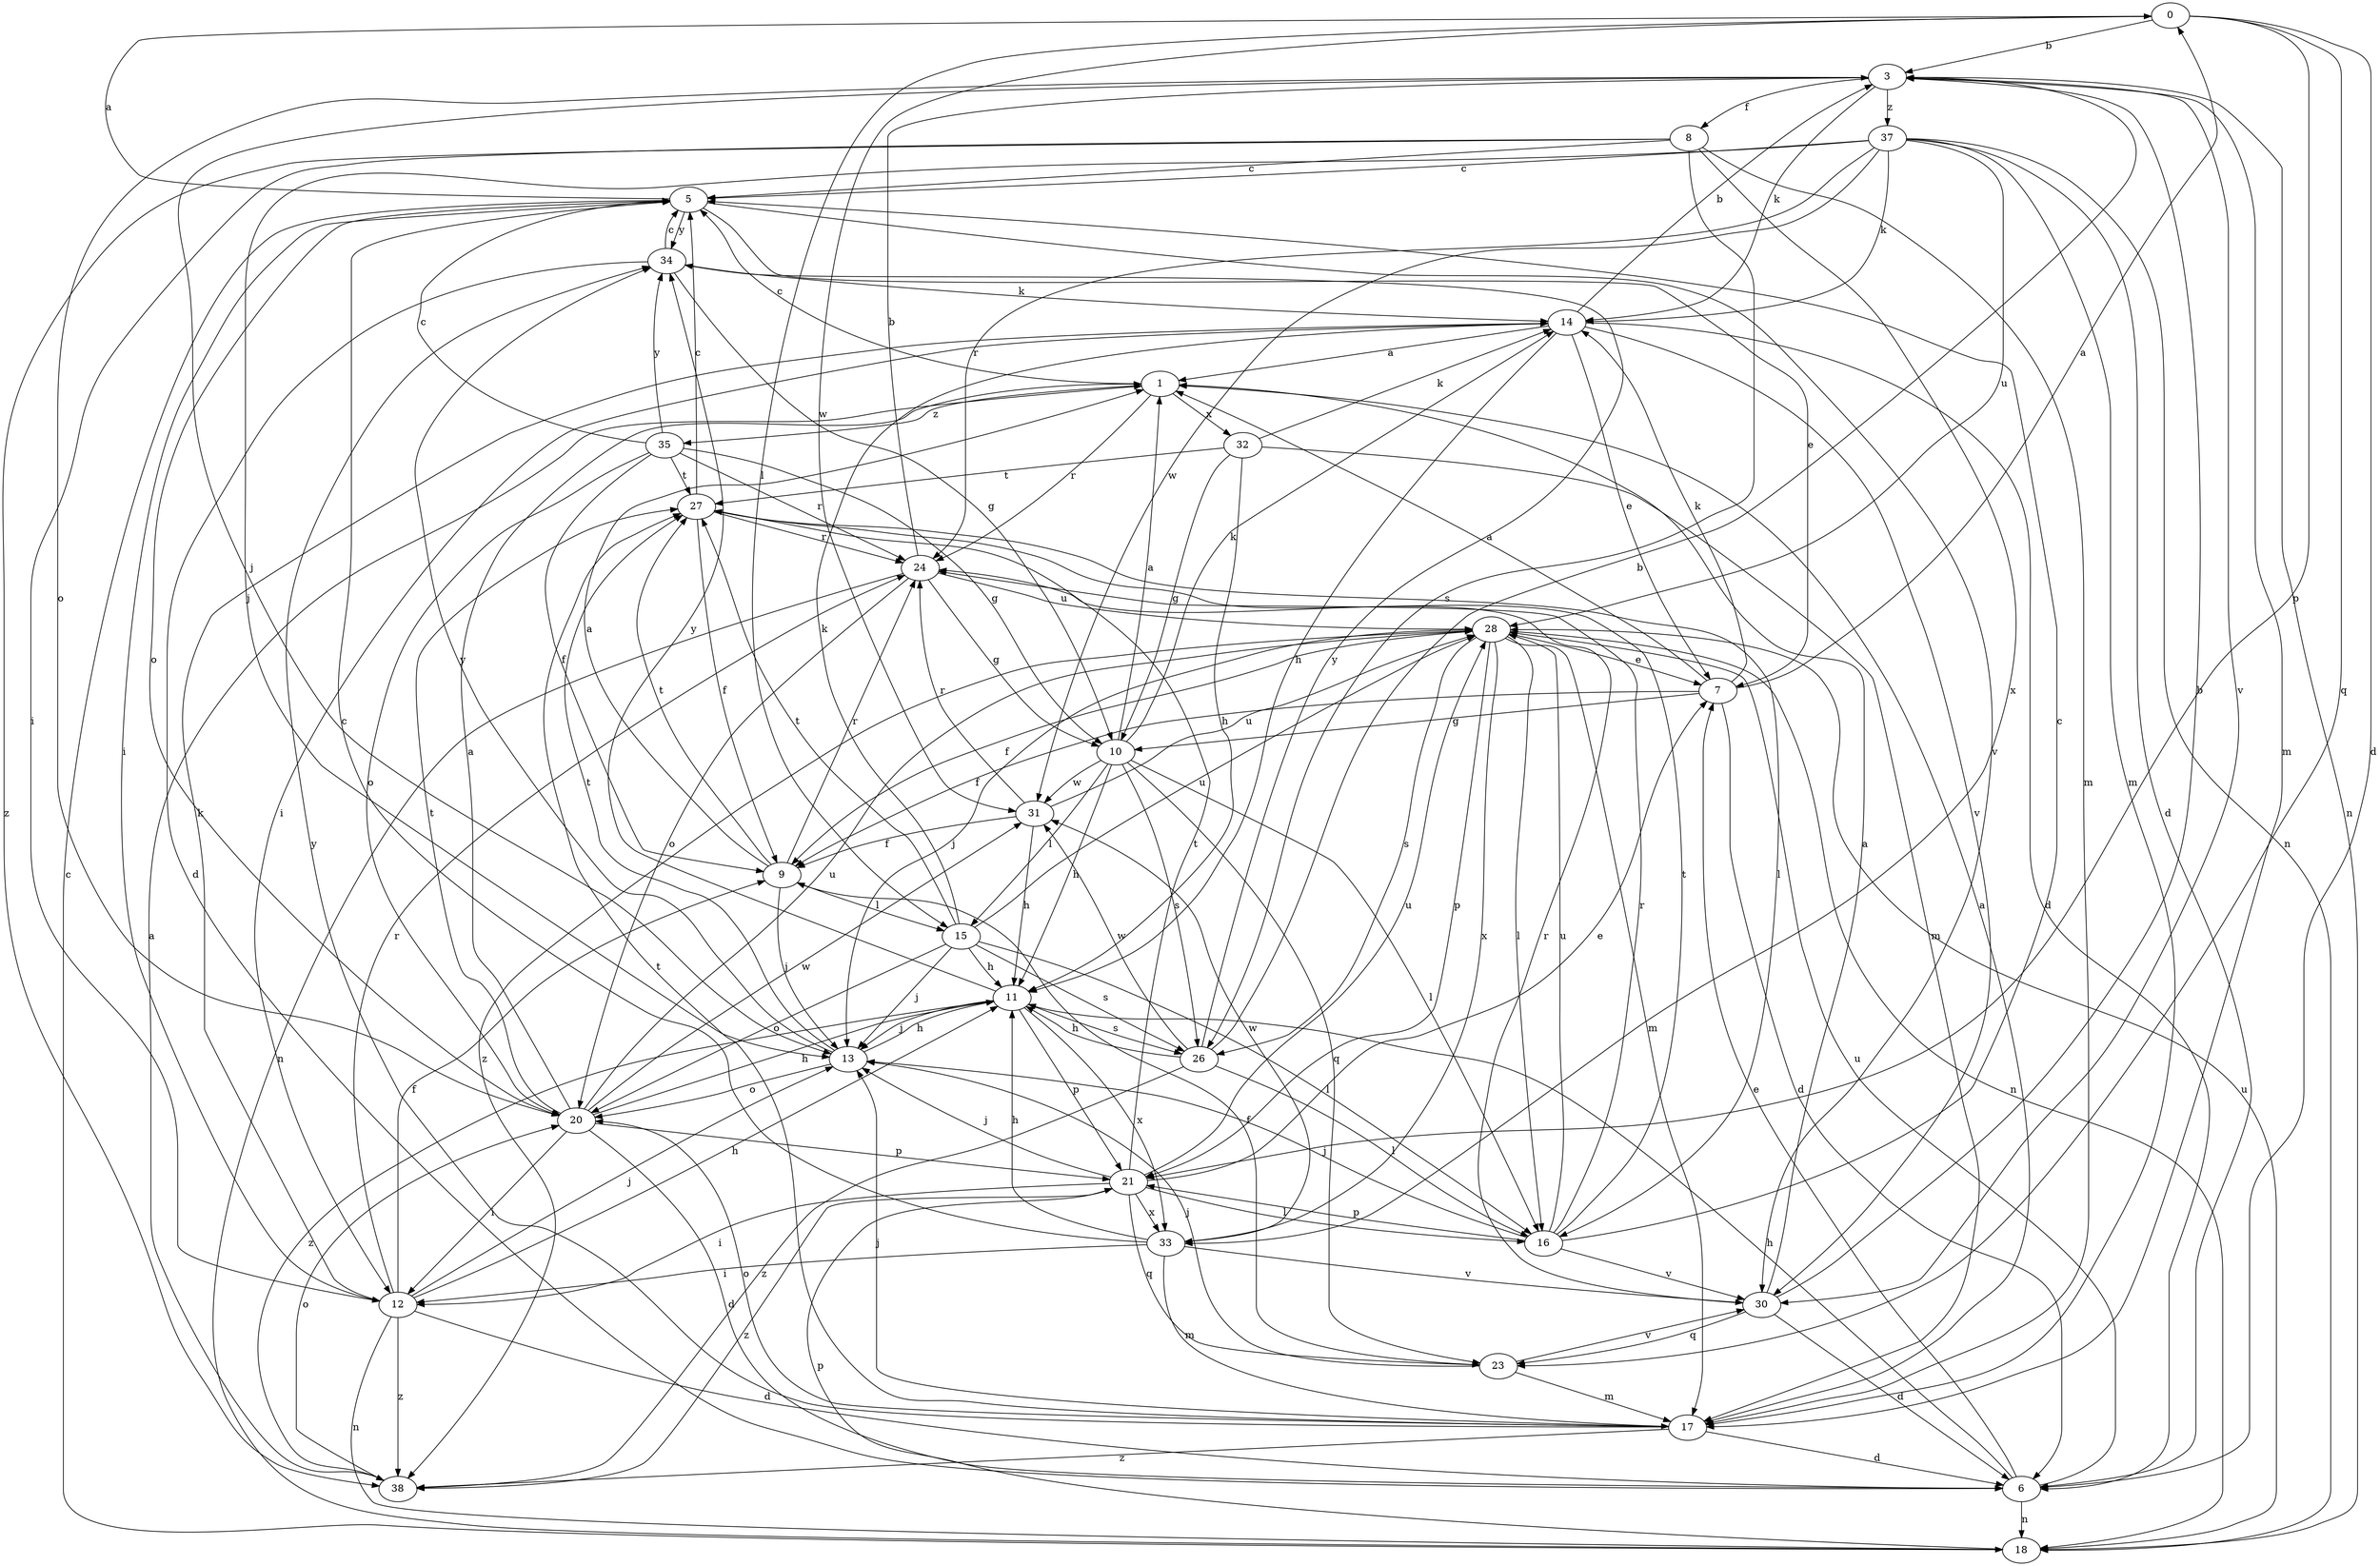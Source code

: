 strict digraph  {
0;
1;
3;
5;
6;
7;
8;
9;
10;
11;
12;
13;
14;
15;
16;
17;
18;
20;
21;
23;
24;
26;
27;
28;
30;
31;
32;
33;
34;
35;
37;
38;
0 -> 3  [label=b];
0 -> 6  [label=d];
0 -> 15  [label=l];
0 -> 21  [label=p];
0 -> 23  [label=q];
0 -> 31  [label=w];
1 -> 5  [label=c];
1 -> 24  [label=r];
1 -> 32  [label=x];
1 -> 35  [label=z];
3 -> 8  [label=f];
3 -> 13  [label=j];
3 -> 14  [label=k];
3 -> 17  [label=m];
3 -> 18  [label=n];
3 -> 20  [label=o];
3 -> 30  [label=v];
3 -> 37  [label=z];
5 -> 0  [label=a];
5 -> 7  [label=e];
5 -> 12  [label=i];
5 -> 20  [label=o];
5 -> 30  [label=v];
5 -> 34  [label=y];
6 -> 7  [label=e];
6 -> 11  [label=h];
6 -> 18  [label=n];
6 -> 28  [label=u];
7 -> 0  [label=a];
7 -> 1  [label=a];
7 -> 6  [label=d];
7 -> 9  [label=f];
7 -> 10  [label=g];
7 -> 14  [label=k];
8 -> 5  [label=c];
8 -> 12  [label=i];
8 -> 17  [label=m];
8 -> 26  [label=s];
8 -> 33  [label=x];
8 -> 38  [label=z];
9 -> 1  [label=a];
9 -> 13  [label=j];
9 -> 15  [label=l];
9 -> 24  [label=r];
9 -> 27  [label=t];
10 -> 1  [label=a];
10 -> 11  [label=h];
10 -> 14  [label=k];
10 -> 15  [label=l];
10 -> 16  [label=l];
10 -> 23  [label=q];
10 -> 26  [label=s];
10 -> 31  [label=w];
11 -> 13  [label=j];
11 -> 21  [label=p];
11 -> 26  [label=s];
11 -> 33  [label=x];
11 -> 34  [label=y];
11 -> 38  [label=z];
12 -> 6  [label=d];
12 -> 9  [label=f];
12 -> 11  [label=h];
12 -> 13  [label=j];
12 -> 14  [label=k];
12 -> 18  [label=n];
12 -> 24  [label=r];
12 -> 38  [label=z];
13 -> 11  [label=h];
13 -> 20  [label=o];
13 -> 27  [label=t];
13 -> 34  [label=y];
14 -> 1  [label=a];
14 -> 3  [label=b];
14 -> 6  [label=d];
14 -> 7  [label=e];
14 -> 11  [label=h];
14 -> 12  [label=i];
14 -> 30  [label=v];
15 -> 11  [label=h];
15 -> 13  [label=j];
15 -> 14  [label=k];
15 -> 16  [label=l];
15 -> 20  [label=o];
15 -> 26  [label=s];
15 -> 27  [label=t];
15 -> 28  [label=u];
16 -> 5  [label=c];
16 -> 13  [label=j];
16 -> 21  [label=p];
16 -> 24  [label=r];
16 -> 27  [label=t];
16 -> 28  [label=u];
16 -> 30  [label=v];
17 -> 1  [label=a];
17 -> 6  [label=d];
17 -> 13  [label=j];
17 -> 20  [label=o];
17 -> 27  [label=t];
17 -> 34  [label=y];
17 -> 38  [label=z];
18 -> 5  [label=c];
18 -> 21  [label=p];
18 -> 28  [label=u];
20 -> 1  [label=a];
20 -> 6  [label=d];
20 -> 11  [label=h];
20 -> 12  [label=i];
20 -> 21  [label=p];
20 -> 27  [label=t];
20 -> 28  [label=u];
20 -> 31  [label=w];
21 -> 7  [label=e];
21 -> 12  [label=i];
21 -> 13  [label=j];
21 -> 16  [label=l];
21 -> 23  [label=q];
21 -> 27  [label=t];
21 -> 28  [label=u];
21 -> 33  [label=x];
21 -> 38  [label=z];
23 -> 9  [label=f];
23 -> 13  [label=j];
23 -> 17  [label=m];
23 -> 30  [label=v];
24 -> 3  [label=b];
24 -> 10  [label=g];
24 -> 18  [label=n];
24 -> 20  [label=o];
24 -> 28  [label=u];
26 -> 3  [label=b];
26 -> 11  [label=h];
26 -> 16  [label=l];
26 -> 31  [label=w];
26 -> 34  [label=y];
26 -> 38  [label=z];
27 -> 5  [label=c];
27 -> 9  [label=f];
27 -> 16  [label=l];
27 -> 24  [label=r];
28 -> 7  [label=e];
28 -> 9  [label=f];
28 -> 13  [label=j];
28 -> 16  [label=l];
28 -> 17  [label=m];
28 -> 18  [label=n];
28 -> 21  [label=p];
28 -> 26  [label=s];
28 -> 33  [label=x];
28 -> 38  [label=z];
30 -> 1  [label=a];
30 -> 3  [label=b];
30 -> 6  [label=d];
30 -> 23  [label=q];
30 -> 24  [label=r];
31 -> 9  [label=f];
31 -> 11  [label=h];
31 -> 24  [label=r];
31 -> 28  [label=u];
32 -> 10  [label=g];
32 -> 11  [label=h];
32 -> 14  [label=k];
32 -> 17  [label=m];
32 -> 27  [label=t];
33 -> 5  [label=c];
33 -> 11  [label=h];
33 -> 12  [label=i];
33 -> 17  [label=m];
33 -> 30  [label=v];
33 -> 31  [label=w];
34 -> 5  [label=c];
34 -> 6  [label=d];
34 -> 10  [label=g];
34 -> 14  [label=k];
35 -> 5  [label=c];
35 -> 9  [label=f];
35 -> 10  [label=g];
35 -> 20  [label=o];
35 -> 24  [label=r];
35 -> 27  [label=t];
35 -> 34  [label=y];
37 -> 5  [label=c];
37 -> 6  [label=d];
37 -> 13  [label=j];
37 -> 14  [label=k];
37 -> 17  [label=m];
37 -> 18  [label=n];
37 -> 24  [label=r];
37 -> 28  [label=u];
37 -> 31  [label=w];
38 -> 1  [label=a];
38 -> 20  [label=o];
}
